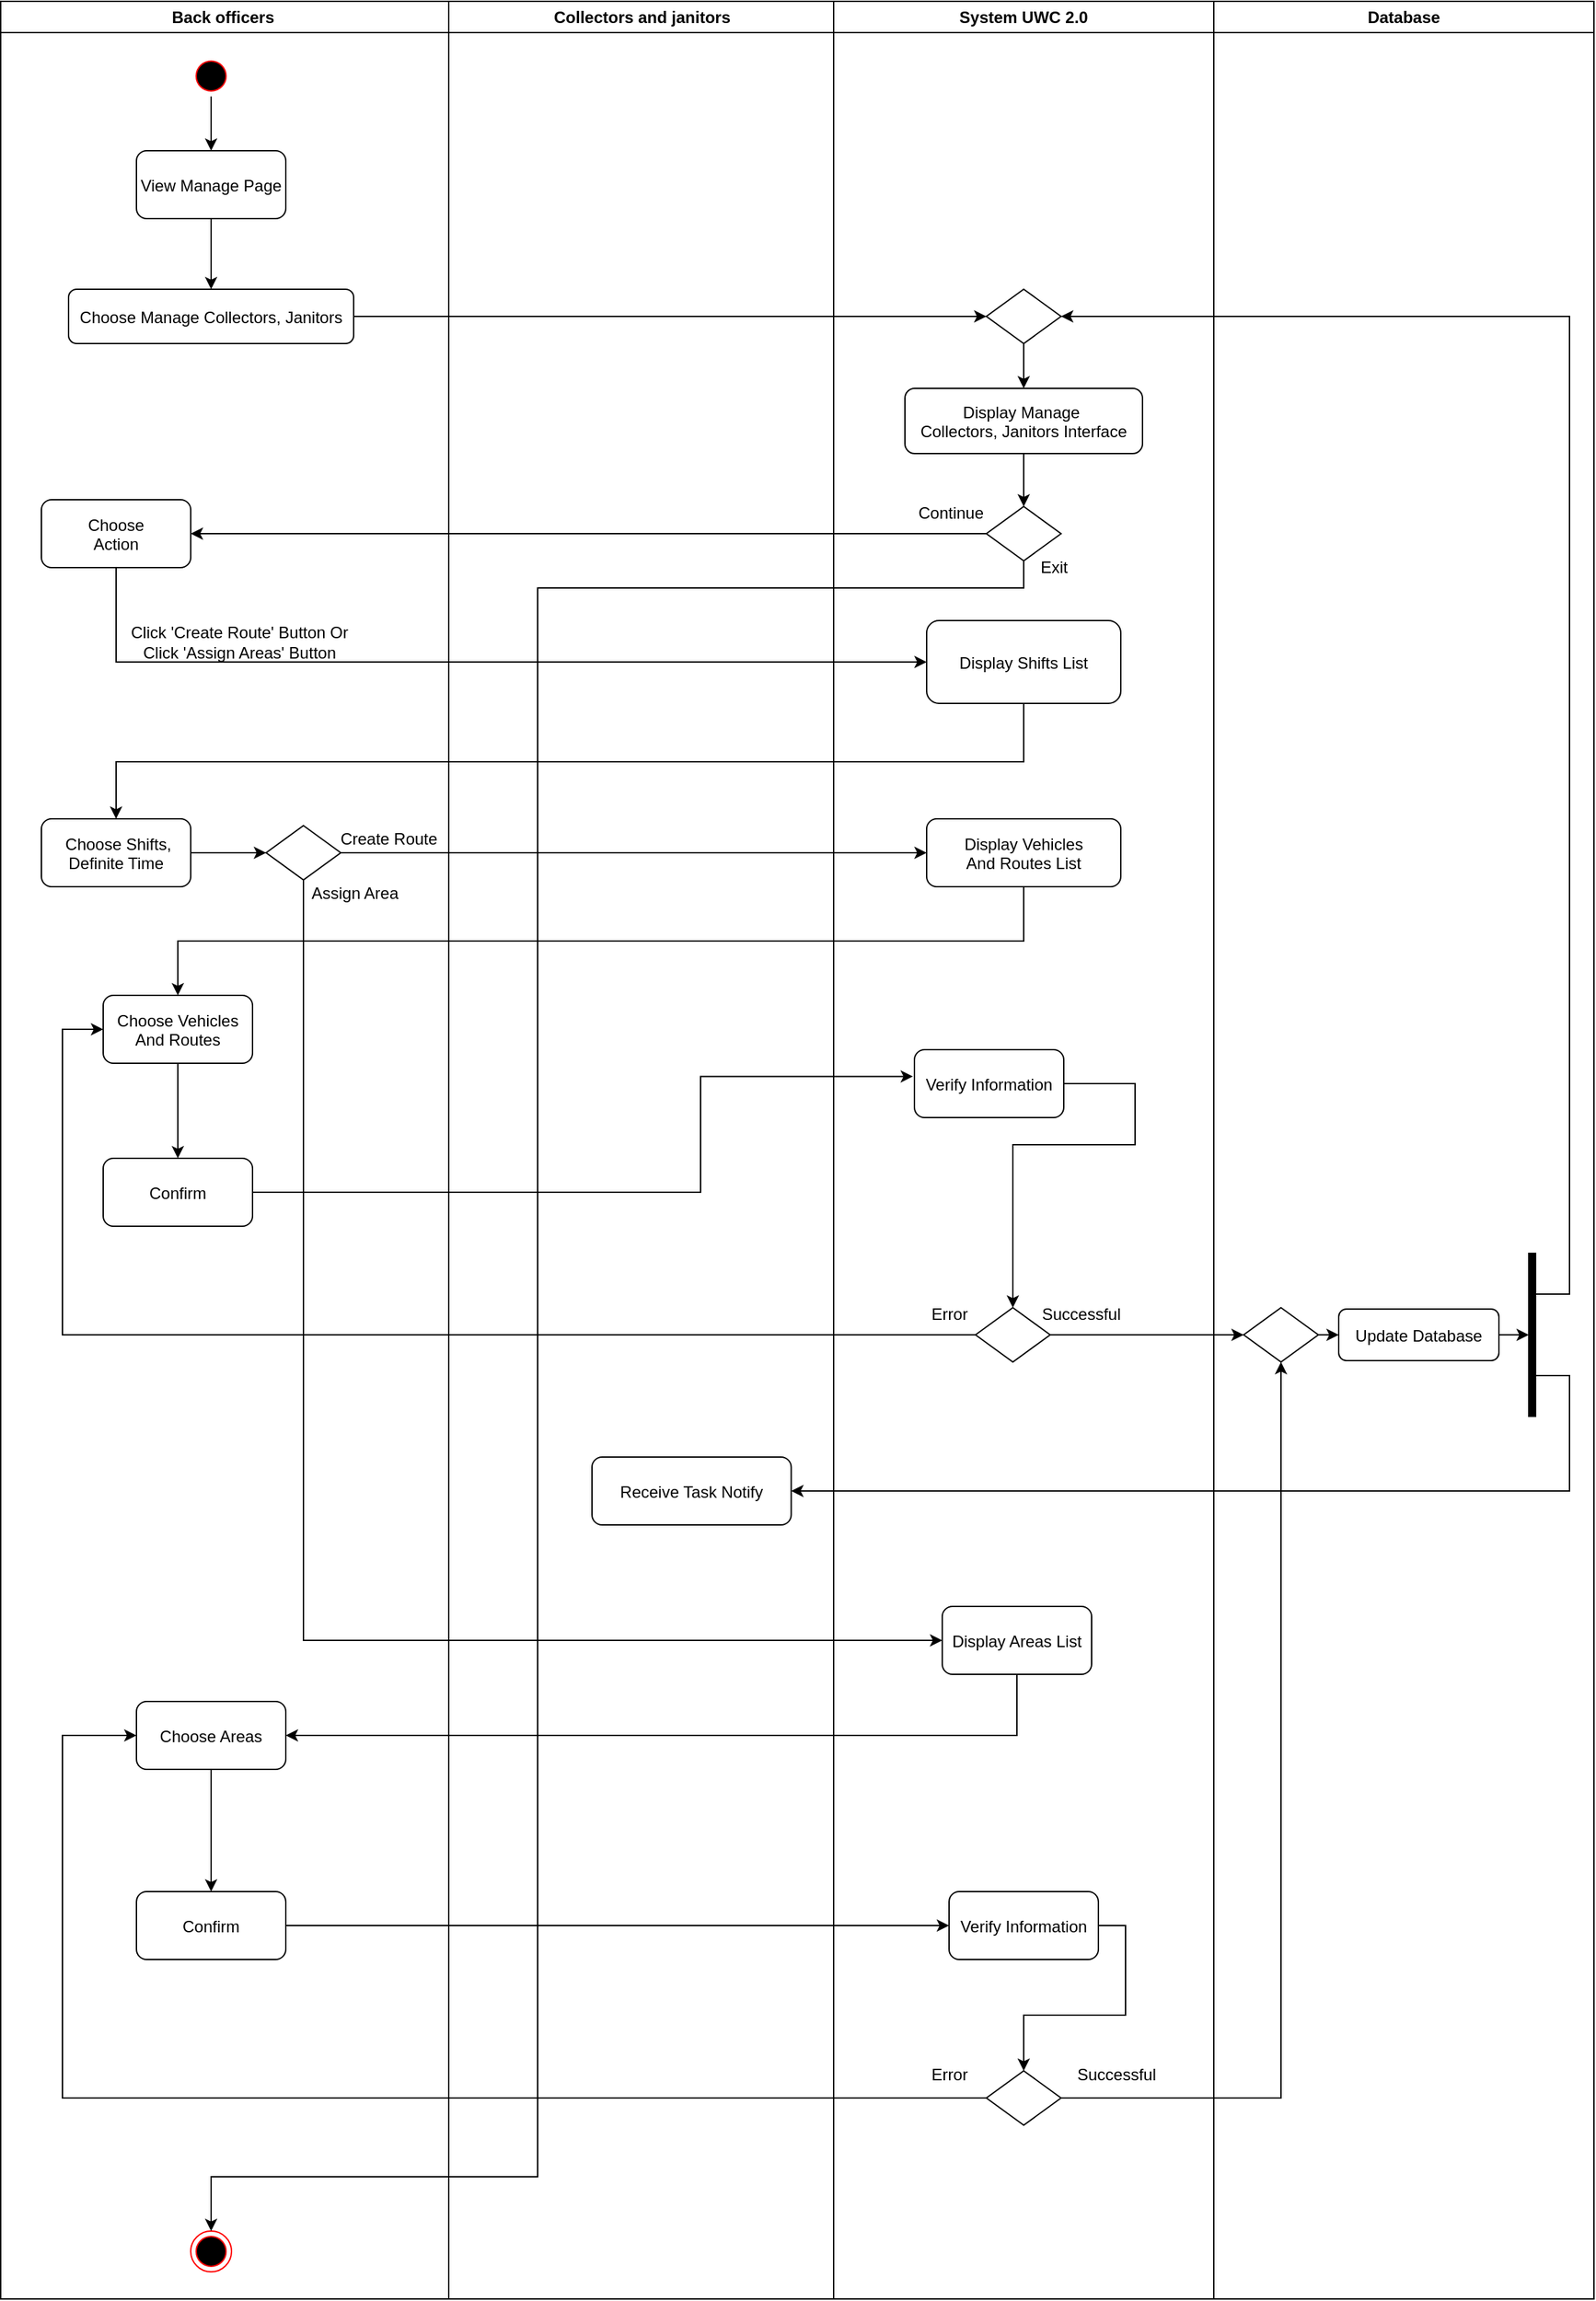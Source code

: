 <mxfile version="20.5.3" type="github">
  <diagram name="Page-1" id="e7e014a7-5840-1c2e-5031-d8a46d1fe8dd">
    <mxGraphModel dx="2946" dy="1603" grid="1" gridSize="10" guides="1" tooltips="1" connect="1" arrows="1" fold="1" page="1" pageScale="1" pageWidth="1169" pageHeight="826" background="none" math="0" shadow="0">
      <root>
        <mxCell id="0" />
        <mxCell id="1" parent="0" />
        <mxCell id="2" value="Back officers " style="swimlane;whiteSpace=wrap" parent="1" vertex="1">
          <mxGeometry x="114.5" y="128" width="330" height="1692" as="geometry" />
        </mxCell>
        <mxCell id="rlBSqn4vm4IBlQh9q27B-58" style="edgeStyle=orthogonalEdgeStyle;rounded=0;orthogonalLoop=1;jettySize=auto;html=1;exitX=0.5;exitY=1;exitDx=0;exitDy=0;entryX=0.5;entryY=0;entryDx=0;entryDy=0;" parent="2" source="5" target="7" edge="1">
          <mxGeometry relative="1" as="geometry" />
        </mxCell>
        <mxCell id="5" value="" style="ellipse;shape=startState;fillColor=#000000;strokeColor=#ff0000;" parent="2" vertex="1">
          <mxGeometry x="140" y="40" width="30" height="30" as="geometry" />
        </mxCell>
        <mxCell id="rlBSqn4vm4IBlQh9q27B-235" style="edgeStyle=orthogonalEdgeStyle;rounded=0;orthogonalLoop=1;jettySize=auto;html=1;exitX=0.5;exitY=1;exitDx=0;exitDy=0;" parent="2" source="7" target="rlBSqn4vm4IBlQh9q27B-234" edge="1">
          <mxGeometry relative="1" as="geometry" />
        </mxCell>
        <mxCell id="7" value="View Manage Page" style="fontStyle=0;rounded=1;" parent="2" vertex="1">
          <mxGeometry x="100" y="110" width="110" height="50" as="geometry" />
        </mxCell>
        <mxCell id="rlBSqn4vm4IBlQh9q27B-71" value="Choose&#xa;Action" style="rounded=1;" parent="2" vertex="1">
          <mxGeometry x="30" y="367" width="110" height="50" as="geometry" />
        </mxCell>
        <mxCell id="rlBSqn4vm4IBlQh9q27B-83" value="Choose Vehicles &#xa;And Routes" style="rounded=1;" parent="2" vertex="1">
          <mxGeometry x="75.5" y="732" width="110" height="50" as="geometry" />
        </mxCell>
        <mxCell id="rlBSqn4vm4IBlQh9q27B-82" value="Click &#39;Create Route&#39; Button Or &lt;br&gt;Click &#39;Assign Areas&#39; Button" style="text;html=1;align=center;verticalAlign=middle;resizable=0;points=[];autosize=1;strokeColor=none;fillColor=none;" parent="2" vertex="1">
          <mxGeometry x="85.5" y="452" width="180" height="40" as="geometry" />
        </mxCell>
        <mxCell id="rlBSqn4vm4IBlQh9q27B-193" value="Confirm" style="rounded=1;" parent="2" vertex="1">
          <mxGeometry x="100" y="1392" width="110" height="50" as="geometry" />
        </mxCell>
        <mxCell id="WeLZBeBMH14MQC_TxePG-80" style="edgeStyle=orthogonalEdgeStyle;rounded=0;orthogonalLoop=1;jettySize=auto;html=1;" parent="2" source="rlBSqn4vm4IBlQh9q27B-83" target="WeLZBeBMH14MQC_TxePG-60" edge="1">
          <mxGeometry relative="1" as="geometry">
            <mxPoint x="155.0" y="932" as="sourcePoint" />
          </mxGeometry>
        </mxCell>
        <mxCell id="rlBSqn4vm4IBlQh9q27B-234" value="Choose Manage Collectors, Janitors" style="fontStyle=0;rounded=1;strokeColor=#000000;fillColor=#FFFFFF;align=center;" parent="2" vertex="1">
          <mxGeometry x="50" y="212" width="210" height="40" as="geometry" />
        </mxCell>
        <mxCell id="rlBSqn4vm4IBlQh9q27B-45" value="" style="ellipse;shape=endState;fillColor=#000000;strokeColor=#ff0000" parent="2" vertex="1">
          <mxGeometry x="140" y="1642" width="30" height="30" as="geometry" />
        </mxCell>
        <mxCell id="WeLZBeBMH14MQC_TxePG-42" style="edgeStyle=orthogonalEdgeStyle;rounded=0;orthogonalLoop=1;jettySize=auto;html=1;exitX=0.5;exitY=1;exitDx=0;exitDy=0;entryX=0.5;entryY=0;entryDx=0;entryDy=0;" parent="2" source="WeLZBeBMH14MQC_TxePG-40" target="rlBSqn4vm4IBlQh9q27B-193" edge="1">
          <mxGeometry relative="1" as="geometry" />
        </mxCell>
        <mxCell id="WeLZBeBMH14MQC_TxePG-40" value="Choose Areas" style="rounded=1;" parent="2" vertex="1">
          <mxGeometry x="100" y="1252" width="110" height="50" as="geometry" />
        </mxCell>
        <mxCell id="JR_ExIgyUndgvU7u-6rW-41" style="edgeStyle=orthogonalEdgeStyle;rounded=0;orthogonalLoop=1;jettySize=auto;html=1;exitX=1;exitY=0.5;exitDx=0;exitDy=0;entryX=0;entryY=0.5;entryDx=0;entryDy=0;" parent="2" source="WeLZBeBMH14MQC_TxePG-50" target="JR_ExIgyUndgvU7u-6rW-42" edge="1">
          <mxGeometry relative="1" as="geometry">
            <mxPoint x="160.5" y="627" as="targetPoint" />
          </mxGeometry>
        </mxCell>
        <mxCell id="WeLZBeBMH14MQC_TxePG-50" value=" Choose Shifts,&#xa;Definite Time" style="rounded=1;" parent="2" vertex="1">
          <mxGeometry x="30" y="602" width="110" height="50" as="geometry" />
        </mxCell>
        <mxCell id="WeLZBeBMH14MQC_TxePG-60" value="Confirm" style="rounded=1;" parent="2" vertex="1">
          <mxGeometry x="75.5" y="852" width="110" height="50" as="geometry" />
        </mxCell>
        <mxCell id="WeLZBeBMH14MQC_TxePG-81" style="edgeStyle=orthogonalEdgeStyle;rounded=0;orthogonalLoop=1;jettySize=auto;html=1;exitX=0.5;exitY=1;exitDx=0;exitDy=0;" parent="2" source="WeLZBeBMH14MQC_TxePG-60" target="WeLZBeBMH14MQC_TxePG-60" edge="1">
          <mxGeometry relative="1" as="geometry" />
        </mxCell>
        <mxCell id="JR_ExIgyUndgvU7u-6rW-42" value="" style="rhombus;" parent="2" vertex="1">
          <mxGeometry x="195.5" y="607" width="55" height="40" as="geometry" />
        </mxCell>
        <mxCell id="JR_ExIgyUndgvU7u-6rW-47" value="Create Route" style="text;html=1;align=center;verticalAlign=middle;resizable=0;points=[];autosize=1;strokeColor=none;fillColor=none;" parent="2" vertex="1">
          <mxGeometry x="240" y="602" width="90" height="30" as="geometry" />
        </mxCell>
        <mxCell id="JR_ExIgyUndgvU7u-6rW-48" value="Assign Area" style="text;html=1;align=center;verticalAlign=middle;resizable=0;points=[];autosize=1;strokeColor=none;fillColor=none;" parent="2" vertex="1">
          <mxGeometry x="215.5" y="642" width="90" height="30" as="geometry" />
        </mxCell>
        <mxCell id="3" value="Collectors and janitors" style="swimlane;whiteSpace=wrap;startSize=23;" parent="1" vertex="1">
          <mxGeometry x="444.5" y="128" width="283.5" height="1692" as="geometry" />
        </mxCell>
        <mxCell id="rlBSqn4vm4IBlQh9q27B-186" value="Receive Task Notify" style="rounded=1;" parent="3" vertex="1">
          <mxGeometry x="105.5" y="1072" width="146.75" height="50" as="geometry" />
        </mxCell>
        <mxCell id="4" value="System UWC 2.0" style="swimlane;whiteSpace=wrap;startSize=23;" parent="1" vertex="1">
          <mxGeometry x="728" y="128" width="280" height="1692" as="geometry">
            <mxRectangle x="724.5" y="128" width="90" height="30" as="alternateBounds" />
          </mxGeometry>
        </mxCell>
        <mxCell id="rlBSqn4vm4IBlQh9q27B-53" style="edgeStyle=orthogonalEdgeStyle;rounded=0;orthogonalLoop=1;jettySize=auto;html=1;exitX=0.5;exitY=1;exitDx=0;exitDy=0;entryX=0.5;entryY=0;entryDx=0;entryDy=0;" parent="4" source="21" target="33" edge="1">
          <mxGeometry relative="1" as="geometry">
            <mxPoint x="162" y="202" as="targetPoint" />
          </mxGeometry>
        </mxCell>
        <mxCell id="21" value="" style="rhombus;" parent="4" vertex="1">
          <mxGeometry x="112.5" y="212" width="55" height="40" as="geometry" />
        </mxCell>
        <mxCell id="rlBSqn4vm4IBlQh9q27B-55" style="edgeStyle=orthogonalEdgeStyle;rounded=0;orthogonalLoop=1;jettySize=auto;html=1;exitX=0.5;exitY=1;exitDx=0;exitDy=0;entryX=0.5;entryY=0;entryDx=0;entryDy=0;" parent="4" source="33" target="rlBSqn4vm4IBlQh9q27B-52" edge="1">
          <mxGeometry relative="1" as="geometry">
            <mxPoint x="222" y="362" as="targetPoint" />
          </mxGeometry>
        </mxCell>
        <mxCell id="rlBSqn4vm4IBlQh9q27B-52" value="" style="rhombus;" parent="4" vertex="1">
          <mxGeometry x="112.5" y="372" width="55" height="40" as="geometry" />
        </mxCell>
        <mxCell id="rlBSqn4vm4IBlQh9q27B-91" value="" style="rhombus;" parent="4" vertex="1">
          <mxGeometry x="104.5" y="962" width="55" height="40" as="geometry" />
        </mxCell>
        <mxCell id="rlBSqn4vm4IBlQh9q27B-185" value="Successful" style="text;html=1;align=center;verticalAlign=middle;resizable=0;points=[];autosize=1;strokeColor=none;fillColor=none;" parent="4" vertex="1">
          <mxGeometry x="142" y="952" width="80" height="30" as="geometry" />
        </mxCell>
        <mxCell id="rlBSqn4vm4IBlQh9q27B-159" value="Error" style="text;html=1;align=center;verticalAlign=middle;resizable=0;points=[];autosize=1;strokeColor=none;fillColor=none;" parent="4" vertex="1">
          <mxGeometry x="59.5" y="952" width="50" height="30" as="geometry" />
        </mxCell>
        <mxCell id="33" value="Display Manage &#xa;Collectors, Janitors Interface" style="rounded=1;" parent="4" vertex="1">
          <mxGeometry x="52.5" y="285" width="175" height="48" as="geometry" />
        </mxCell>
        <mxCell id="rlBSqn4vm4IBlQh9q27B-56" value="Continue" style="text;html=1;align=center;verticalAlign=middle;resizable=0;points=[];autosize=1;strokeColor=none;fillColor=none;" parent="4" vertex="1">
          <mxGeometry x="50.5" y="362" width="70" height="30" as="geometry" />
        </mxCell>
        <mxCell id="rlBSqn4vm4IBlQh9q27B-296" value="Exit" style="text;html=1;align=center;verticalAlign=middle;resizable=0;points=[];autosize=1;strokeColor=none;fillColor=none;" parent="4" vertex="1">
          <mxGeometry x="142" y="402" width="40" height="30" as="geometry" />
        </mxCell>
        <mxCell id="WeLZBeBMH14MQC_TxePG-37" value="Display Areas List" style="rounded=1;" parent="4" vertex="1">
          <mxGeometry x="80" y="1182" width="110" height="50" as="geometry" />
        </mxCell>
        <mxCell id="rlBSqn4vm4IBlQh9q27B-201" value="Verify Information" style="rounded=1;strokeColor=#000000;fillColor=#FFFFFF;" parent="4" vertex="1">
          <mxGeometry x="85" y="1392" width="110" height="50" as="geometry" />
        </mxCell>
        <mxCell id="WeLZBeBMH14MQC_TxePG-47" value="Display Shifts List" style="rounded=1;" parent="4" vertex="1">
          <mxGeometry x="68.5" y="456" width="143" height="61" as="geometry" />
        </mxCell>
        <mxCell id="WeLZBeBMH14MQC_TxePG-53" value="Display Vehicles &#xa;And Routes List" style="rounded=1;" parent="4" vertex="1">
          <mxGeometry x="68.5" y="602" width="143" height="50" as="geometry" />
        </mxCell>
        <mxCell id="JR_ExIgyUndgvU7u-6rW-38" style="edgeStyle=orthogonalEdgeStyle;rounded=0;orthogonalLoop=1;jettySize=auto;html=1;entryX=0.5;entryY=0;entryDx=0;entryDy=0;exitX=1;exitY=0.5;exitDx=0;exitDy=0;" parent="4" source="tOLGj_uWtESMxuVMOO5O-35" target="rlBSqn4vm4IBlQh9q27B-91" edge="1">
          <mxGeometry relative="1" as="geometry">
            <mxPoint x="222" y="782" as="sourcePoint" />
            <Array as="points">
              <mxPoint x="222" y="797" />
              <mxPoint x="222" y="842" />
              <mxPoint x="132" y="842" />
            </Array>
          </mxGeometry>
        </mxCell>
        <mxCell id="G7HaxLAERTkSROeTMcn1-33" value="" style="rhombus;" parent="4" vertex="1">
          <mxGeometry x="112.5" y="1524" width="55" height="40" as="geometry" />
        </mxCell>
        <mxCell id="WeLZBeBMH14MQC_TxePG-98" style="edgeStyle=orthogonalEdgeStyle;rounded=0;orthogonalLoop=1;jettySize=auto;html=1;exitX=1;exitY=0.5;exitDx=0;exitDy=0;entryX=0.5;entryY=0;entryDx=0;entryDy=0;" parent="4" source="rlBSqn4vm4IBlQh9q27B-201" target="G7HaxLAERTkSROeTMcn1-33" edge="1">
          <mxGeometry relative="1" as="geometry" />
        </mxCell>
        <mxCell id="G7HaxLAERTkSROeTMcn1-35" value="Error" style="text;html=1;align=center;verticalAlign=middle;resizable=0;points=[];autosize=1;strokeColor=none;fillColor=none;" parent="4" vertex="1">
          <mxGeometry x="59.5" y="1512" width="50" height="30" as="geometry" />
        </mxCell>
        <mxCell id="G7HaxLAERTkSROeTMcn1-37" value="Successful" style="text;html=1;align=center;verticalAlign=middle;resizable=0;points=[];autosize=1;strokeColor=none;fillColor=none;" parent="4" vertex="1">
          <mxGeometry x="167.5" y="1512" width="80" height="30" as="geometry" />
        </mxCell>
        <mxCell id="tOLGj_uWtESMxuVMOO5O-35" value="Verify Information" style="rounded=1;strokeColor=#000000;fillColor=#FFFFFF;" vertex="1" parent="4">
          <mxGeometry x="59.5" y="772" width="110" height="50" as="geometry" />
        </mxCell>
        <mxCell id="rlBSqn4vm4IBlQh9q27B-41" value="Database" style="swimlane;whiteSpace=wrap;startSize=23;" parent="1" vertex="1">
          <mxGeometry x="1008" y="128" width="280" height="1692" as="geometry">
            <mxRectangle x="724.5" y="128" width="90" height="30" as="alternateBounds" />
          </mxGeometry>
        </mxCell>
        <mxCell id="rlBSqn4vm4IBlQh9q27B-218" style="edgeStyle=orthogonalEdgeStyle;rounded=0;orthogonalLoop=1;jettySize=auto;html=1;exitX=1;exitY=0.5;exitDx=0;exitDy=0;entryX=0;entryY=0.5;entryDx=0;entryDy=0;" parent="rlBSqn4vm4IBlQh9q27B-41" source="rlBSqn4vm4IBlQh9q27B-184" target="rlBSqn4vm4IBlQh9q27B-215" edge="1">
          <mxGeometry relative="1" as="geometry" />
        </mxCell>
        <mxCell id="rlBSqn4vm4IBlQh9q27B-184" value="Update Database" style="rounded=1;" parent="rlBSqn4vm4IBlQh9q27B-41" vertex="1">
          <mxGeometry x="92" y="963" width="118" height="38" as="geometry" />
        </mxCell>
        <mxCell id="rlBSqn4vm4IBlQh9q27B-212" style="edgeStyle=orthogonalEdgeStyle;rounded=0;orthogonalLoop=1;jettySize=auto;html=1;exitX=1;exitY=0.5;exitDx=0;exitDy=0;entryX=0;entryY=0.5;entryDx=0;entryDy=0;" parent="rlBSqn4vm4IBlQh9q27B-41" source="rlBSqn4vm4IBlQh9q27B-208" target="rlBSqn4vm4IBlQh9q27B-184" edge="1">
          <mxGeometry relative="1" as="geometry" />
        </mxCell>
        <mxCell id="rlBSqn4vm4IBlQh9q27B-208" value="" style="rhombus;" parent="rlBSqn4vm4IBlQh9q27B-41" vertex="1">
          <mxGeometry x="22" y="962" width="55" height="40" as="geometry" />
        </mxCell>
        <mxCell id="rlBSqn4vm4IBlQh9q27B-215" value="" style="whiteSpace=wrap;strokeColor=#000000;fillColor=#000000;" parent="rlBSqn4vm4IBlQh9q27B-41" vertex="1">
          <mxGeometry x="232" y="922" width="5" height="120" as="geometry" />
        </mxCell>
        <mxCell id="rlBSqn4vm4IBlQh9q27B-72" style="edgeStyle=orthogonalEdgeStyle;rounded=0;orthogonalLoop=1;jettySize=auto;html=1;exitX=0;exitY=0.5;exitDx=0;exitDy=0;" parent="1" source="rlBSqn4vm4IBlQh9q27B-52" target="rlBSqn4vm4IBlQh9q27B-71" edge="1">
          <mxGeometry relative="1" as="geometry">
            <mxPoint x="750" y="540" as="sourcePoint" />
          </mxGeometry>
        </mxCell>
        <mxCell id="rlBSqn4vm4IBlQh9q27B-202" style="edgeStyle=orthogonalEdgeStyle;rounded=0;orthogonalLoop=1;jettySize=auto;html=1;exitX=1;exitY=0.5;exitDx=0;exitDy=0;" parent="1" source="rlBSqn4vm4IBlQh9q27B-193" target="rlBSqn4vm4IBlQh9q27B-201" edge="1">
          <mxGeometry relative="1" as="geometry" />
        </mxCell>
        <mxCell id="rlBSqn4vm4IBlQh9q27B-219" style="edgeStyle=orthogonalEdgeStyle;rounded=0;orthogonalLoop=1;jettySize=auto;html=1;exitX=0;exitY=0.25;exitDx=0;exitDy=0;entryX=1;entryY=0.5;entryDx=0;entryDy=0;" parent="1" source="rlBSqn4vm4IBlQh9q27B-215" target="21" edge="1">
          <mxGeometry relative="1" as="geometry">
            <Array as="points">
              <mxPoint x="1270" y="1080" />
              <mxPoint x="1270" y="360" />
            </Array>
          </mxGeometry>
        </mxCell>
        <mxCell id="rlBSqn4vm4IBlQh9q27B-229" style="edgeStyle=orthogonalEdgeStyle;rounded=0;orthogonalLoop=1;jettySize=auto;html=1;entryX=0;entryY=0.5;entryDx=0;entryDy=0;exitX=1;exitY=0.5;exitDx=0;exitDy=0;" parent="1" source="rlBSqn4vm4IBlQh9q27B-234" target="21" edge="1">
          <mxGeometry relative="1" as="geometry">
            <Array as="points">
              <mxPoint x="840" y="360" />
            </Array>
            <mxPoint x="480" y="420" as="sourcePoint" />
          </mxGeometry>
        </mxCell>
        <mxCell id="WeLZBeBMH14MQC_TxePG-45" style="edgeStyle=orthogonalEdgeStyle;rounded=0;orthogonalLoop=1;jettySize=auto;html=1;exitX=0.5;exitY=1;exitDx=0;exitDy=0;entryX=1;entryY=0.5;entryDx=0;entryDy=0;" parent="1" source="WeLZBeBMH14MQC_TxePG-37" target="WeLZBeBMH14MQC_TxePG-40" edge="1">
          <mxGeometry relative="1" as="geometry" />
        </mxCell>
        <mxCell id="WeLZBeBMH14MQC_TxePG-51" style="edgeStyle=orthogonalEdgeStyle;rounded=0;orthogonalLoop=1;jettySize=auto;html=1;exitX=0.5;exitY=1;exitDx=0;exitDy=0;entryX=0.5;entryY=0;entryDx=0;entryDy=0;" parent="1" source="WeLZBeBMH14MQC_TxePG-47" target="WeLZBeBMH14MQC_TxePG-50" edge="1">
          <mxGeometry relative="1" as="geometry">
            <Array as="points">
              <mxPoint x="868" y="688" />
              <mxPoint x="200" y="688" />
            </Array>
          </mxGeometry>
        </mxCell>
        <mxCell id="WeLZBeBMH14MQC_TxePG-56" style="edgeStyle=orthogonalEdgeStyle;rounded=0;orthogonalLoop=1;jettySize=auto;html=1;exitX=0.5;exitY=1;exitDx=0;exitDy=0;entryX=0.5;entryY=0;entryDx=0;entryDy=0;" parent="1" source="WeLZBeBMH14MQC_TxePG-53" target="rlBSqn4vm4IBlQh9q27B-83" edge="1">
          <mxGeometry relative="1" as="geometry" />
        </mxCell>
        <mxCell id="WeLZBeBMH14MQC_TxePG-77" style="edgeStyle=orthogonalEdgeStyle;rounded=0;orthogonalLoop=1;jettySize=auto;html=1;exitX=0;exitY=0.5;exitDx=0;exitDy=0;entryX=0;entryY=0.5;entryDx=0;entryDy=0;" parent="1" source="rlBSqn4vm4IBlQh9q27B-91" target="rlBSqn4vm4IBlQh9q27B-83" edge="1">
          <mxGeometry relative="1" as="geometry">
            <Array as="points">
              <mxPoint x="160" y="1110" />
              <mxPoint x="160" y="885" />
            </Array>
          </mxGeometry>
        </mxCell>
        <mxCell id="WeLZBeBMH14MQC_TxePG-97" style="edgeStyle=orthogonalEdgeStyle;rounded=0;orthogonalLoop=1;jettySize=auto;html=1;exitX=1;exitY=0.75;exitDx=0;exitDy=0;entryX=1;entryY=0.5;entryDx=0;entryDy=0;" parent="1" source="rlBSqn4vm4IBlQh9q27B-215" target="rlBSqn4vm4IBlQh9q27B-186" edge="1">
          <mxGeometry relative="1" as="geometry">
            <Array as="points">
              <mxPoint x="1270" y="1140" />
              <mxPoint x="1270" y="1225" />
            </Array>
          </mxGeometry>
        </mxCell>
        <mxCell id="G7HaxLAERTkSROeTMcn1-36" style="edgeStyle=orthogonalEdgeStyle;rounded=0;orthogonalLoop=1;jettySize=auto;html=1;exitX=1;exitY=0.5;exitDx=0;exitDy=0;entryX=0.5;entryY=1;entryDx=0;entryDy=0;" parent="1" source="G7HaxLAERTkSROeTMcn1-33" target="rlBSqn4vm4IBlQh9q27B-208" edge="1">
          <mxGeometry relative="1" as="geometry">
            <mxPoint x="1070" y="1690" as="sourcePoint" />
            <mxPoint x="1212.5" y="1690" as="targetPoint" />
          </mxGeometry>
        </mxCell>
        <mxCell id="JR_ExIgyUndgvU7u-6rW-34" style="edgeStyle=orthogonalEdgeStyle;rounded=0;orthogonalLoop=1;jettySize=auto;html=1;exitX=0.5;exitY=1;exitDx=0;exitDy=0;entryX=0.5;entryY=0;entryDx=0;entryDy=0;" parent="1" source="rlBSqn4vm4IBlQh9q27B-52" target="rlBSqn4vm4IBlQh9q27B-45" edge="1">
          <mxGeometry relative="1" as="geometry">
            <mxPoint x="380" y="1930" as="targetPoint" />
            <Array as="points">
              <mxPoint x="868" y="560" />
              <mxPoint x="510" y="560" />
              <mxPoint x="510" y="1730" />
              <mxPoint x="269" y="1730" />
            </Array>
          </mxGeometry>
        </mxCell>
        <mxCell id="JR_ExIgyUndgvU7u-6rW-36" style="edgeStyle=orthogonalEdgeStyle;rounded=0;orthogonalLoop=1;jettySize=auto;html=1;exitX=1;exitY=0.5;exitDx=0;exitDy=0;entryX=-0.01;entryY=0.394;entryDx=0;entryDy=0;entryPerimeter=0;" parent="1" source="WeLZBeBMH14MQC_TxePG-60" target="tOLGj_uWtESMxuVMOO5O-35" edge="1">
          <mxGeometry relative="1" as="geometry">
            <Array as="points">
              <mxPoint x="630" y="1005" />
              <mxPoint x="630" y="920" />
            </Array>
            <mxPoint x="776.5" y="920" as="targetPoint" />
          </mxGeometry>
        </mxCell>
        <mxCell id="JR_ExIgyUndgvU7u-6rW-37" style="edgeStyle=orthogonalEdgeStyle;rounded=0;orthogonalLoop=1;jettySize=auto;html=1;exitX=1;exitY=0.5;exitDx=0;exitDy=0;entryX=0;entryY=0.5;entryDx=0;entryDy=0;" parent="1" source="rlBSqn4vm4IBlQh9q27B-91" target="rlBSqn4vm4IBlQh9q27B-208" edge="1">
          <mxGeometry relative="1" as="geometry" />
        </mxCell>
        <mxCell id="JR_ExIgyUndgvU7u-6rW-39" style="edgeStyle=orthogonalEdgeStyle;rounded=0;orthogonalLoop=1;jettySize=auto;html=1;exitX=0.5;exitY=1;exitDx=0;exitDy=0;entryX=0;entryY=0.5;entryDx=0;entryDy=0;" parent="1" source="rlBSqn4vm4IBlQh9q27B-71" target="WeLZBeBMH14MQC_TxePG-47" edge="1">
          <mxGeometry relative="1" as="geometry" />
        </mxCell>
        <mxCell id="JR_ExIgyUndgvU7u-6rW-43" style="edgeStyle=orthogonalEdgeStyle;rounded=0;orthogonalLoop=1;jettySize=auto;html=1;exitX=1;exitY=0.5;exitDx=0;exitDy=0;entryX=0;entryY=0.5;entryDx=0;entryDy=0;" parent="1" source="JR_ExIgyUndgvU7u-6rW-42" target="WeLZBeBMH14MQC_TxePG-53" edge="1">
          <mxGeometry relative="1" as="geometry" />
        </mxCell>
        <mxCell id="JR_ExIgyUndgvU7u-6rW-45" style="edgeStyle=orthogonalEdgeStyle;rounded=0;orthogonalLoop=1;jettySize=auto;html=1;exitX=0.5;exitY=1;exitDx=0;exitDy=0;entryX=0;entryY=0.5;entryDx=0;entryDy=0;" parent="1" source="JR_ExIgyUndgvU7u-6rW-42" target="WeLZBeBMH14MQC_TxePG-37" edge="1">
          <mxGeometry relative="1" as="geometry">
            <mxPoint x="380.571" y="1380.052" as="targetPoint" />
          </mxGeometry>
        </mxCell>
        <mxCell id="JR_ExIgyUndgvU7u-6rW-46" style="edgeStyle=orthogonalEdgeStyle;rounded=0;orthogonalLoop=1;jettySize=auto;html=1;exitX=0;exitY=0.5;exitDx=0;exitDy=0;entryX=0;entryY=0.5;entryDx=0;entryDy=0;" parent="1" source="G7HaxLAERTkSROeTMcn1-33" target="WeLZBeBMH14MQC_TxePG-40" edge="1">
          <mxGeometry relative="1" as="geometry">
            <Array as="points">
              <mxPoint x="160" y="1672" />
              <mxPoint x="160" y="1405" />
            </Array>
          </mxGeometry>
        </mxCell>
      </root>
    </mxGraphModel>
  </diagram>
</mxfile>
